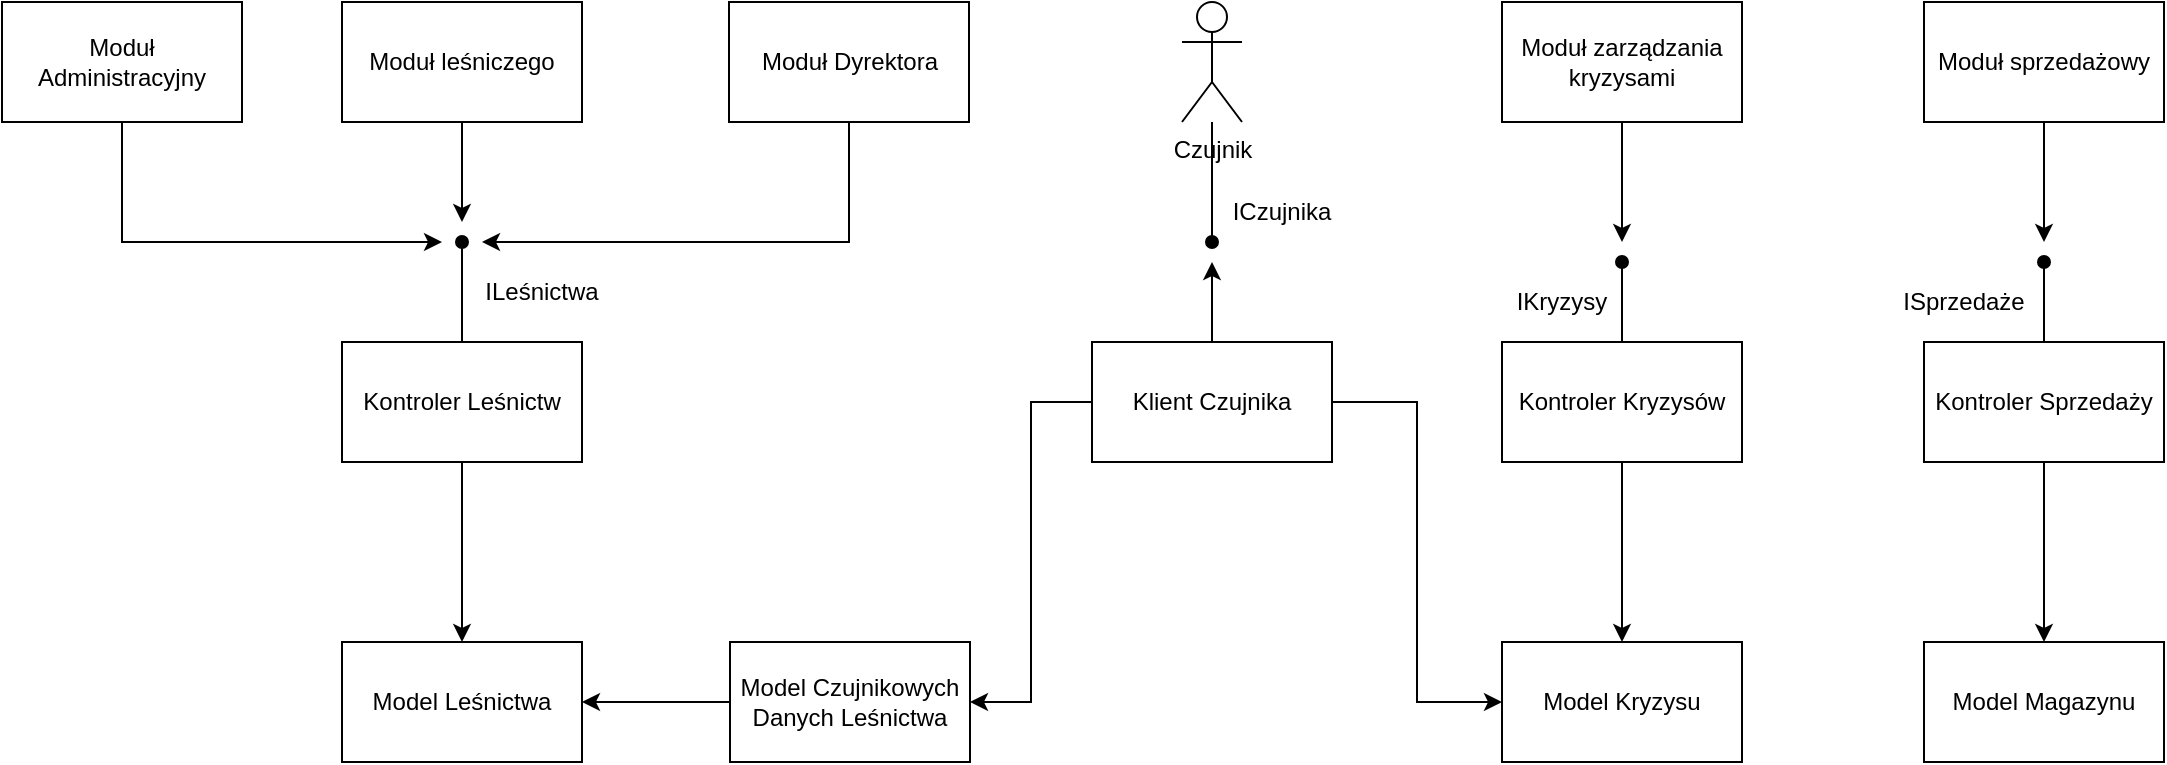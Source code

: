 <mxfile version="15.5.9" type="onedrive"><diagram id="DoBff-Pn-8DNvKi26s2T" name="Page-1"><mxGraphModel dx="1114" dy="1583" grid="1" gridSize="10" guides="1" tooltips="1" connect="1" arrows="1" fold="1" page="1" pageScale="1" pageWidth="827" pageHeight="1169" math="0" shadow="0"><root><mxCell id="0"/><mxCell id="1" parent="0"/><mxCell id="If2MiLzmtltXnxCXwl47-1" style="edgeStyle=orthogonalEdgeStyle;rounded=0;orthogonalLoop=1;jettySize=auto;html=1;endArrow=classic;endFill=1;" edge="1" parent="1" source="If2MiLzmtltXnxCXwl47-2"><mxGeometry relative="1" as="geometry"><mxPoint x="290" y="240" as="targetPoint"/><Array as="points"><mxPoint x="474" y="240"/></Array></mxGeometry></mxCell><mxCell id="If2MiLzmtltXnxCXwl47-2" value="Moduł Dyrektora" style="rounded=0;whiteSpace=wrap;html=1;" vertex="1" parent="1"><mxGeometry x="413.5" y="120" width="120" height="60" as="geometry"/></mxCell><mxCell id="If2MiLzmtltXnxCXwl47-3" style="edgeStyle=orthogonalEdgeStyle;rounded=0;orthogonalLoop=1;jettySize=auto;html=1;endArrow=classic;endFill=1;" edge="1" parent="1" source="If2MiLzmtltXnxCXwl47-4"><mxGeometry relative="1" as="geometry"><mxPoint x="270" y="240" as="targetPoint"/><Array as="points"><mxPoint x="190" y="240"/><mxPoint x="190" y="240"/></Array></mxGeometry></mxCell><mxCell id="If2MiLzmtltXnxCXwl47-4" value="Moduł Administracyjny" style="rounded=0;whiteSpace=wrap;html=1;" vertex="1" parent="1"><mxGeometry x="50" y="120" width="120" height="60" as="geometry"/></mxCell><mxCell id="If2MiLzmtltXnxCXwl47-5" style="edgeStyle=orthogonalEdgeStyle;rounded=0;orthogonalLoop=1;jettySize=auto;html=1;endArrow=oval;endFill=1;" edge="1" parent="1" source="If2MiLzmtltXnxCXwl47-7"><mxGeometry relative="1" as="geometry"><mxPoint x="280" y="240" as="targetPoint"/></mxGeometry></mxCell><mxCell id="If2MiLzmtltXnxCXwl47-6" style="edgeStyle=orthogonalEdgeStyle;rounded=0;orthogonalLoop=1;jettySize=auto;html=1;endArrow=classic;endFill=1;entryX=0.5;entryY=0;entryDx=0;entryDy=0;entryPerimeter=0;" edge="1" parent="1" source="If2MiLzmtltXnxCXwl47-7" target="If2MiLzmtltXnxCXwl47-9"><mxGeometry relative="1" as="geometry"><mxPoint x="280" y="430" as="targetPoint"/></mxGeometry></mxCell><mxCell id="If2MiLzmtltXnxCXwl47-7" value="Kontroler Leśnictw" style="rounded=0;whiteSpace=wrap;html=1;" vertex="1" parent="1"><mxGeometry x="220" y="290" width="120" height="60" as="geometry"/></mxCell><mxCell id="If2MiLzmtltXnxCXwl47-8" value="ILeśnictwa" style="text;html=1;strokeColor=none;fillColor=none;align=center;verticalAlign=middle;whiteSpace=wrap;rounded=0;" vertex="1" parent="1"><mxGeometry x="290" y="250" width="60" height="30" as="geometry"/></mxCell><mxCell id="If2MiLzmtltXnxCXwl47-9" value="Model Leśnictwa" style="rounded=0;whiteSpace=wrap;html=1;" vertex="1" parent="1"><mxGeometry x="220" y="440" width="120" height="60" as="geometry"/></mxCell><mxCell id="If2MiLzmtltXnxCXwl47-10" style="edgeStyle=orthogonalEdgeStyle;rounded=0;orthogonalLoop=1;jettySize=auto;html=1;endArrow=classic;endFill=1;" edge="1" parent="1" source="If2MiLzmtltXnxCXwl47-11"><mxGeometry relative="1" as="geometry"><mxPoint x="860" y="240" as="targetPoint"/></mxGeometry></mxCell><mxCell id="If2MiLzmtltXnxCXwl47-11" value="Moduł zarządzania kryzysami" style="rounded=0;whiteSpace=wrap;html=1;" vertex="1" parent="1"><mxGeometry x="800" y="120" width="120" height="60" as="geometry"/></mxCell><mxCell id="If2MiLzmtltXnxCXwl47-12" style="edgeStyle=orthogonalEdgeStyle;rounded=0;orthogonalLoop=1;jettySize=auto;html=1;endArrow=classic;endFill=1;" edge="1" parent="1" source="If2MiLzmtltXnxCXwl47-13"><mxGeometry relative="1" as="geometry"><mxPoint x="1071" y="240" as="targetPoint"/></mxGeometry></mxCell><mxCell id="If2MiLzmtltXnxCXwl47-13" value="Moduł sprzedażowy" style="rounded=0;whiteSpace=wrap;html=1;" vertex="1" parent="1"><mxGeometry x="1011" y="120" width="120" height="60" as="geometry"/></mxCell><mxCell id="If2MiLzmtltXnxCXwl47-14" style="edgeStyle=orthogonalEdgeStyle;rounded=0;orthogonalLoop=1;jettySize=auto;html=1;endArrow=classic;endFill=1;" edge="1" parent="1" source="If2MiLzmtltXnxCXwl47-15"><mxGeometry relative="1" as="geometry"><mxPoint x="280" y="230" as="targetPoint"/></mxGeometry></mxCell><mxCell id="If2MiLzmtltXnxCXwl47-15" value="Moduł leśniczego" style="rounded=0;whiteSpace=wrap;html=1;" vertex="1" parent="1"><mxGeometry x="220" y="120" width="120" height="60" as="geometry"/></mxCell><mxCell id="If2MiLzmtltXnxCXwl47-16" style="edgeStyle=orthogonalEdgeStyle;rounded=0;orthogonalLoop=1;jettySize=auto;html=1;endArrow=oval;endFill=1;" edge="1" parent="1" source="If2MiLzmtltXnxCXwl47-18"><mxGeometry relative="1" as="geometry"><mxPoint x="860" y="250" as="targetPoint"/></mxGeometry></mxCell><mxCell id="If2MiLzmtltXnxCXwl47-17" style="edgeStyle=orthogonalEdgeStyle;rounded=0;orthogonalLoop=1;jettySize=auto;html=1;entryX=0.5;entryY=0;entryDx=0;entryDy=0;endArrow=classic;endFill=1;" edge="1" parent="1" source="If2MiLzmtltXnxCXwl47-18" target="If2MiLzmtltXnxCXwl47-22"><mxGeometry relative="1" as="geometry"/></mxCell><mxCell id="If2MiLzmtltXnxCXwl47-18" value="Kontroler Kryzysów" style="rounded=0;whiteSpace=wrap;html=1;" vertex="1" parent="1"><mxGeometry x="800" y="290" width="120" height="60" as="geometry"/></mxCell><mxCell id="If2MiLzmtltXnxCXwl47-19" style="edgeStyle=orthogonalEdgeStyle;rounded=0;orthogonalLoop=1;jettySize=auto;html=1;endArrow=oval;endFill=1;" edge="1" parent="1" source="If2MiLzmtltXnxCXwl47-21"><mxGeometry relative="1" as="geometry"><mxPoint x="1071" y="250" as="targetPoint"/></mxGeometry></mxCell><mxCell id="If2MiLzmtltXnxCXwl47-20" style="edgeStyle=orthogonalEdgeStyle;rounded=0;orthogonalLoop=1;jettySize=auto;html=1;entryX=0.5;entryY=0;entryDx=0;entryDy=0;endArrow=classic;endFill=1;" edge="1" parent="1" source="If2MiLzmtltXnxCXwl47-21" target="If2MiLzmtltXnxCXwl47-23"><mxGeometry relative="1" as="geometry"/></mxCell><mxCell id="If2MiLzmtltXnxCXwl47-21" value="Kontroler Sprzedaży" style="rounded=0;whiteSpace=wrap;html=1;" vertex="1" parent="1"><mxGeometry x="1011" y="290" width="120" height="60" as="geometry"/></mxCell><mxCell id="If2MiLzmtltXnxCXwl47-22" value="Model Kryzysu" style="rounded=0;whiteSpace=wrap;html=1;" vertex="1" parent="1"><mxGeometry x="800" y="440" width="120" height="60" as="geometry"/></mxCell><mxCell id="If2MiLzmtltXnxCXwl47-23" value="Model Magazynu" style="rounded=0;whiteSpace=wrap;html=1;" vertex="1" parent="1"><mxGeometry x="1011" y="440" width="120" height="60" as="geometry"/></mxCell><mxCell id="If2MiLzmtltXnxCXwl47-24" value="IKryzysy" style="text;html=1;strokeColor=none;fillColor=none;align=center;verticalAlign=middle;whiteSpace=wrap;rounded=0;" vertex="1" parent="1"><mxGeometry x="810" y="260" width="40" height="20" as="geometry"/></mxCell><mxCell id="If2MiLzmtltXnxCXwl47-25" value="ISprzedaże" style="text;html=1;strokeColor=none;fillColor=none;align=center;verticalAlign=middle;whiteSpace=wrap;rounded=0;" vertex="1" parent="1"><mxGeometry x="1011" y="260" width="40" height="20" as="geometry"/></mxCell><mxCell id="If2MiLzmtltXnxCXwl47-26" style="edgeStyle=orthogonalEdgeStyle;rounded=0;orthogonalLoop=1;jettySize=auto;html=1;endArrow=oval;endFill=1;" edge="1" parent="1" source="If2MiLzmtltXnxCXwl47-27"><mxGeometry relative="1" as="geometry"><mxPoint x="655" y="240" as="targetPoint"/></mxGeometry></mxCell><mxCell id="If2MiLzmtltXnxCXwl47-27" value="Czujnik" style="shape=umlActor;verticalLabelPosition=bottom;verticalAlign=top;html=1;outlineConnect=0;" vertex="1" parent="1"><mxGeometry x="640" y="120" width="30" height="60" as="geometry"/></mxCell><mxCell id="If2MiLzmtltXnxCXwl47-28" style="edgeStyle=orthogonalEdgeStyle;rounded=0;orthogonalLoop=1;jettySize=auto;html=1;entryX=1;entryY=0.5;entryDx=0;entryDy=0;" edge="1" parent="1" source="If2MiLzmtltXnxCXwl47-29" target="If2MiLzmtltXnxCXwl47-9"><mxGeometry relative="1" as="geometry"/></mxCell><mxCell id="If2MiLzmtltXnxCXwl47-29" value="Model Czujnikowych&lt;br&gt;Danych Leśnictwa" style="rounded=0;whiteSpace=wrap;html=1;" vertex="1" parent="1"><mxGeometry x="414" y="440" width="120" height="60" as="geometry"/></mxCell><mxCell id="If2MiLzmtltXnxCXwl47-30" value="ICzujnika" style="text;html=1;strokeColor=none;fillColor=none;align=center;verticalAlign=middle;whiteSpace=wrap;rounded=0;" vertex="1" parent="1"><mxGeometry x="660" y="210" width="60" height="30" as="geometry"/></mxCell><mxCell id="If2MiLzmtltXnxCXwl47-31" style="edgeStyle=orthogonalEdgeStyle;rounded=0;orthogonalLoop=1;jettySize=auto;html=1;exitX=0.5;exitY=0;exitDx=0;exitDy=0;endArrow=classic;endFill=1;" edge="1" parent="1" source="If2MiLzmtltXnxCXwl47-34"><mxGeometry relative="1" as="geometry"><mxPoint x="655" y="250" as="targetPoint"/></mxGeometry></mxCell><mxCell id="If2MiLzmtltXnxCXwl47-32" style="edgeStyle=orthogonalEdgeStyle;rounded=0;orthogonalLoop=1;jettySize=auto;html=1;entryX=1;entryY=0.5;entryDx=0;entryDy=0;endArrow=classic;endFill=1;" edge="1" parent="1" source="If2MiLzmtltXnxCXwl47-34" target="If2MiLzmtltXnxCXwl47-29"><mxGeometry relative="1" as="geometry"/></mxCell><mxCell id="If2MiLzmtltXnxCXwl47-33" style="edgeStyle=orthogonalEdgeStyle;rounded=0;orthogonalLoop=1;jettySize=auto;html=1;entryX=0;entryY=0.5;entryDx=0;entryDy=0;endArrow=classic;endFill=1;" edge="1" parent="1" source="If2MiLzmtltXnxCXwl47-34" target="If2MiLzmtltXnxCXwl47-22"><mxGeometry relative="1" as="geometry"/></mxCell><mxCell id="If2MiLzmtltXnxCXwl47-34" value="Klient Czujnika" style="rounded=0;whiteSpace=wrap;html=1;" vertex="1" parent="1"><mxGeometry x="595" y="290" width="120" height="60" as="geometry"/></mxCell></root></mxGraphModel></diagram></mxfile>